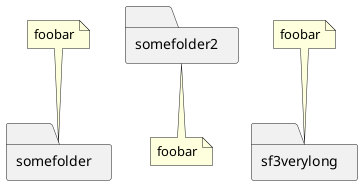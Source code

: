 {
  "sha1": "j2ekb6vcgzlg8rtuz5ggquqkmd9wltj",
  "insertion": {
    "when": "2024-06-03T18:59:31.401Z",
    "user": "plantuml@gmail.com"
  }
}
@startuml
folder "somefolder" as sf
note top : foobar

folder "somefolder2" as sf2
note bottom : foobar

folder sf3verylong
note top : foobar

@enduml
